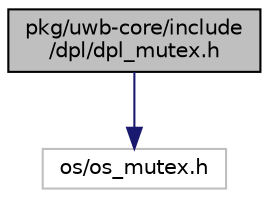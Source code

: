 digraph "pkg/uwb-core/include/dpl/dpl_mutex.h"
{
 // LATEX_PDF_SIZE
  edge [fontname="Helvetica",fontsize="10",labelfontname="Helvetica",labelfontsize="10"];
  node [fontname="Helvetica",fontsize="10",shape=record];
  Node1 [label="pkg/uwb-core/include\l/dpl/dpl_mutex.h",height=0.2,width=0.4,color="black", fillcolor="grey75", style="filled", fontcolor="black",tooltip="uwb-core DPL (Decawave Porting Layer) mutex wrappers"];
  Node1 -> Node2 [color="midnightblue",fontsize="10",style="solid",fontname="Helvetica"];
  Node2 [label="os/os_mutex.h",height=0.2,width=0.4,color="grey75", fillcolor="white", style="filled",tooltip=" "];
}
